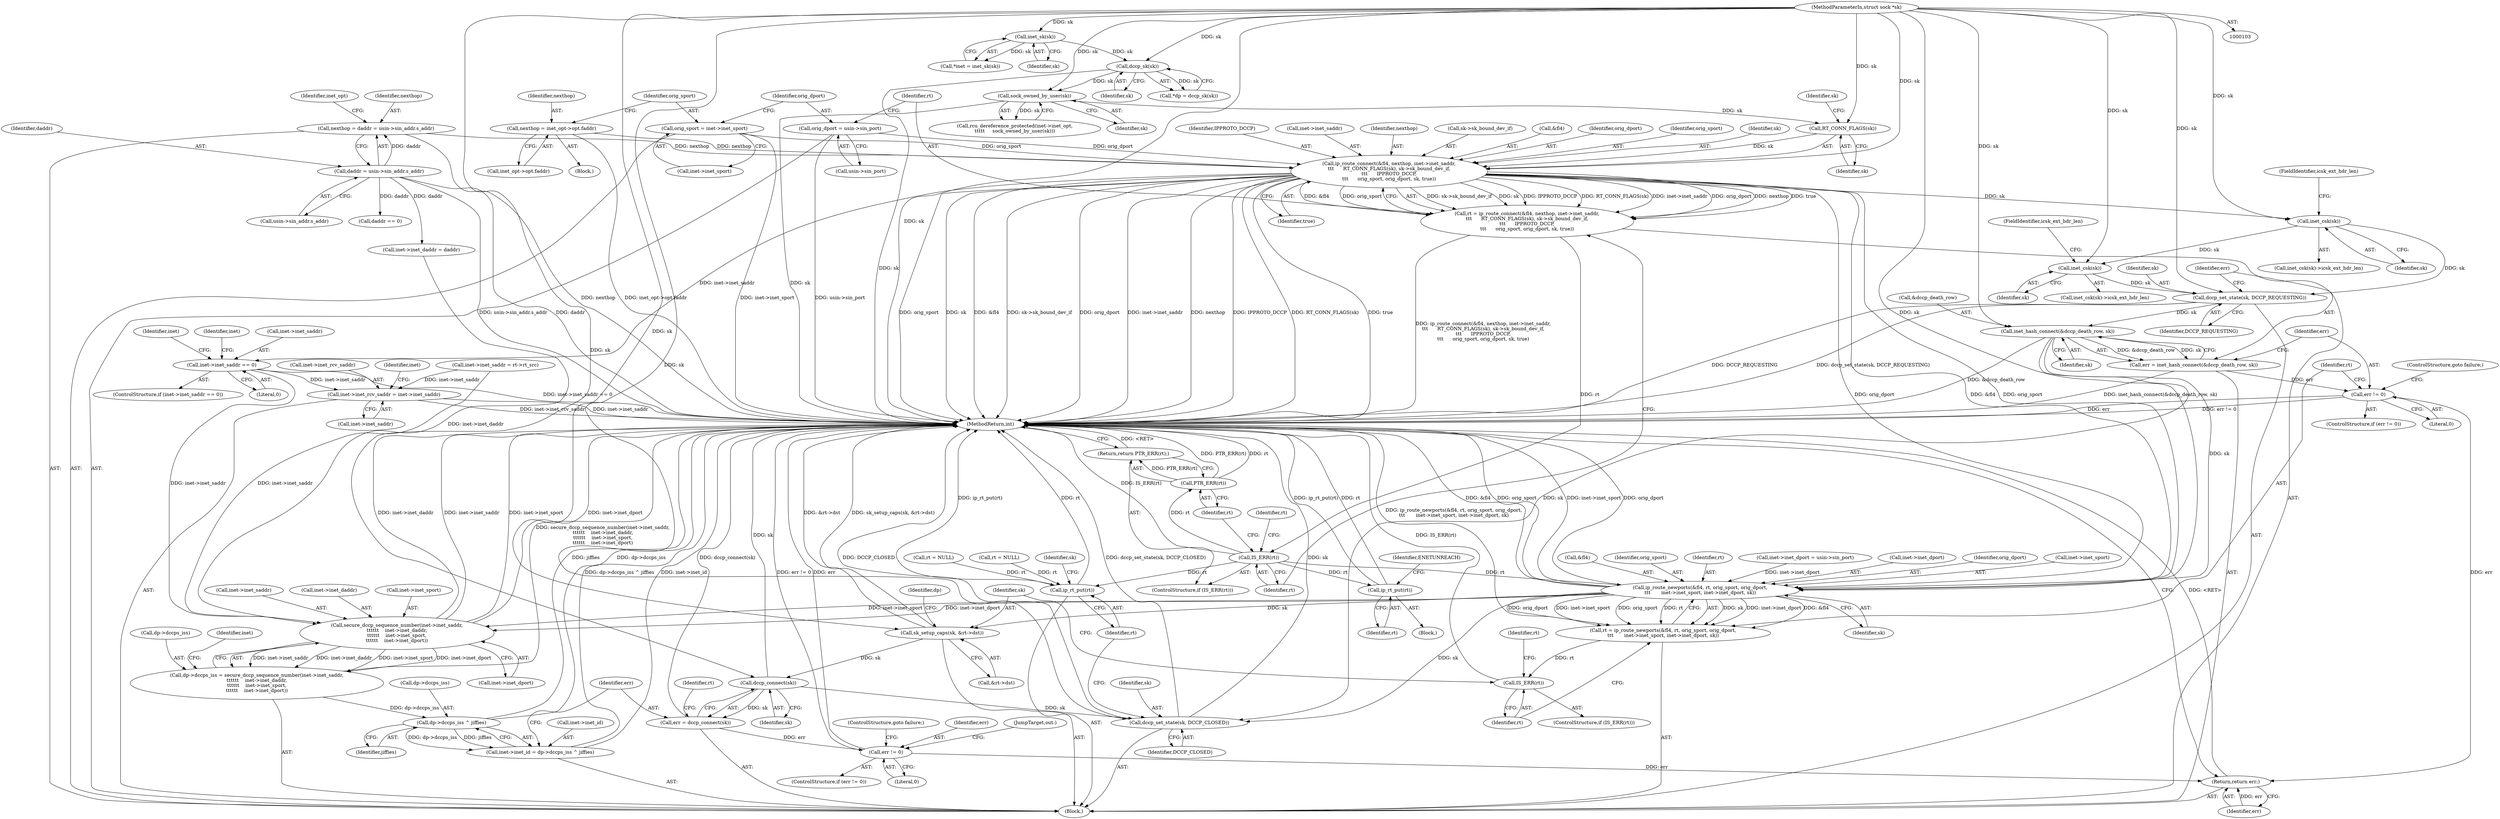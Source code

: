 digraph "0_linux_f6d8bd051c391c1c0458a30b2a7abcd939329259@API" {
"1000208" [label="(Call,ip_route_connect(&fl4, nexthop, inet->inet_saddr,\n\t\t\t      RT_CONN_FLAGS(sk), sk->sk_bound_dev_if,\n\t\t\t      IPPROTO_DCCP,\n\t\t\t      orig_sport, orig_dport, sk, true))"];
"1000189" [label="(Call,nexthop = inet_opt->opt.faddr)"];
"1000154" [label="(Call,nexthop = daddr = usin->sin_addr.s_addr)"];
"1000156" [label="(Call,daddr = usin->sin_addr.s_addr)"];
"1000215" [label="(Call,RT_CONN_FLAGS(sk))"];
"1000169" [label="(Call,sock_owned_by_user(sk))"];
"1000122" [label="(Call,dccp_sk(sk))"];
"1000117" [label="(Call,inet_sk(sk))"];
"1000104" [label="(MethodParameterIn,struct sock *sk)"];
"1000196" [label="(Call,orig_sport = inet->inet_sport)"];
"1000201" [label="(Call,orig_dport = usin->sin_port)"];
"1000206" [label="(Call,rt = ip_route_connect(&fl4, nexthop, inet->inet_saddr,\n\t\t\t      RT_CONN_FLAGS(sk), sk->sk_bound_dev_if,\n\t\t\t      IPPROTO_DCCP,\n\t\t\t      orig_sport, orig_dport, sk, true))"];
"1000226" [label="(Call,IS_ERR(rt))"];
"1000229" [label="(Call,PTR_ERR(rt))"];
"1000228" [label="(Return,return PTR_ERR(rt);)"];
"1000240" [label="(Call,ip_rt_put(rt))"];
"1000327" [label="(Call,ip_route_newports(&fl4, rt, orig_sport, orig_dport,\n\t\t\t       inet->inet_sport, inet->inet_dport, sk))"];
"1000325" [label="(Call,rt = ip_route_newports(&fl4, rt, orig_sport, orig_dport,\n\t\t\t       inet->inet_sport, inet->inet_dport, sk))"];
"1000341" [label="(Call,IS_ERR(rt))"];
"1000348" [label="(Call,sk_setup_caps(sk, &rt->dst))"];
"1000382" [label="(Call,dccp_connect(sk))"];
"1000380" [label="(Call,err = dccp_connect(sk))"];
"1000388" [label="(Call,err != 0)"];
"1000393" [label="(Return,return err;)"];
"1000396" [label="(Call,dccp_set_state(sk, DCCP_CLOSED))"];
"1000358" [label="(Call,secure_dccp_sequence_number(inet->inet_saddr,\n\t\t\t\t\t\t    inet->inet_daddr,\n\t\t\t\t\t\t    inet->inet_sport,\n\t\t\t\t\t\t    inet->inet_dport))"];
"1000354" [label="(Call,dp->dccps_iss = secure_dccp_sequence_number(inet->inet_saddr,\n\t\t\t\t\t\t    inet->inet_daddr,\n\t\t\t\t\t\t    inet->inet_sport,\n\t\t\t\t\t\t    inet->inet_dport))"];
"1000375" [label="(Call,dp->dccps_iss ^ jiffies)"];
"1000371" [label="(Call,inet->inet_id = dp->dccps_iss ^ jiffies)"];
"1000399" [label="(Call,ip_rt_put(rt))"];
"1000262" [label="(Call,inet->inet_saddr == 0)"];
"1000274" [label="(Call,inet->inet_rcv_saddr = inet->inet_saddr)"];
"1000295" [label="(Call,inet_csk(sk))"];
"1000303" [label="(Call,inet_csk(sk))"];
"1000311" [label="(Call,dccp_set_state(sk, DCCP_REQUESTING))"];
"1000316" [label="(Call,inet_hash_connect(&dccp_death_row, sk))"];
"1000314" [label="(Call,err = inet_hash_connect(&dccp_death_row, sk))"];
"1000321" [label="(Call,err != 0)"];
"1000326" [label="(Identifier,rt)"];
"1000385" [label="(Identifier,rt)"];
"1000349" [label="(Identifier,sk)"];
"1000220" [label="(Identifier,IPPROTO_DCCP)"];
"1000315" [label="(Identifier,err)"];
"1000311" [label="(Call,dccp_set_state(sk, DCCP_REQUESTING))"];
"1000362" [label="(Call,inet->inet_daddr)"];
"1000314" [label="(Call,err = inet_hash_connect(&dccp_death_row, sk))"];
"1000212" [label="(Call,inet->inet_saddr)"];
"1000381" [label="(Identifier,err)"];
"1000373" [label="(Identifier,inet)"];
"1000380" [label="(Call,err = dccp_connect(sk))"];
"1000117" [label="(Call,inet_sk(sk))"];
"1000156" [label="(Call,daddr = usin->sin_addr.s_addr)"];
"1000118" [label="(Identifier,sk)"];
"1000390" [label="(Literal,0)"];
"1000211" [label="(Identifier,nexthop)"];
"1000217" [label="(Call,sk->sk_bound_dev_if)"];
"1000240" [label="(Call,ip_rt_put(rt))"];
"1000344" [label="(Call,rt = NULL)"];
"1000304" [label="(Identifier,sk)"];
"1000228" [label="(Return,return PTR_ERR(rt);)"];
"1000275" [label="(Call,inet->inet_rcv_saddr)"];
"1000241" [label="(Identifier,rt)"];
"1000154" [label="(Call,nexthop = daddr = usin->sin_addr.s_addr)"];
"1000115" [label="(Call,*inet = inet_sk(sk))"];
"1000170" [label="(Identifier,sk)"];
"1000313" [label="(Identifier,DCCP_REQUESTING)"];
"1000209" [label="(Call,&fl4)"];
"1000234" [label="(Identifier,rt)"];
"1000356" [label="(Identifier,dp)"];
"1000328" [label="(Call,&fl4)"];
"1000379" [label="(Identifier,jiffies)"];
"1000123" [label="(Identifier,sk)"];
"1000227" [label="(Identifier,rt)"];
"1000325" [label="(Call,rt = ip_route_newports(&fl4, rt, orig_sport, orig_dport,\n\t\t\t       inet->inet_sport, inet->inet_dport, sk))"];
"1000321" [label="(Call,err != 0)"];
"1000319" [label="(Identifier,sk)"];
"1000297" [label="(FieldIdentifier,icsk_ext_hdr_len)"];
"1000331" [label="(Identifier,orig_sport)"];
"1000398" [label="(Identifier,DCCP_CLOSED)"];
"1000371" [label="(Call,inet->inet_id = dp->dccps_iss ^ jiffies)"];
"1000215" [label="(Call,RT_CONN_FLAGS(sk))"];
"1000206" [label="(Call,rt = ip_route_connect(&fl4, nexthop, inet->inet_saddr,\n\t\t\t      RT_CONN_FLAGS(sk), sk->sk_bound_dev_if,\n\t\t\t      IPPROTO_DCCP,\n\t\t\t      orig_sport, orig_dport, sk, true))"];
"1000323" [label="(Literal,0)"];
"1000189" [label="(Call,nexthop = inet_opt->opt.faddr)"];
"1000340" [label="(ControlStructure,if (IS_ERR(rt)))"];
"1000120" [label="(Call,*dp = dccp_sk(sk))"];
"1000164" [label="(Identifier,inet_opt)"];
"1000216" [label="(Identifier,sk)"];
"1000169" [label="(Call,sock_owned_by_user(sk))"];
"1000375" [label="(Call,dp->dccps_iss ^ jiffies)"];
"1000341" [label="(Call,IS_ERR(rt))"];
"1000244" [label="(Identifier,ENETUNREACH)"];
"1000400" [label="(Identifier,rt)"];
"1000383" [label="(Identifier,sk)"];
"1000226" [label="(Call,IS_ERR(rt))"];
"1000365" [label="(Call,inet->inet_sport)"];
"1000263" [label="(Call,inet->inet_saddr)"];
"1000288" [label="(Call,inet->inet_daddr = daddr)"];
"1000296" [label="(Identifier,sk)"];
"1000348" [label="(Call,sk_setup_caps(sk, &rt->dst))"];
"1000387" [label="(ControlStructure,if (err != 0))"];
"1000224" [label="(Identifier,true)"];
"1000330" [label="(Identifier,rt)"];
"1000345" [label="(Identifier,rt)"];
"1000122" [label="(Call,dccp_sk(sk))"];
"1000281" [label="(Call,inet->inet_dport = usin->sin_port)"];
"1000294" [label="(Call,inet_csk(sk)->icsk_ext_hdr_len)"];
"1000372" [label="(Call,inet->inet_id)"];
"1000222" [label="(Identifier,orig_dport)"];
"1000155" [label="(Identifier,nexthop)"];
"1000157" [label="(Identifier,daddr)"];
"1000104" [label="(MethodParameterIn,struct sock *sk)"];
"1000303" [label="(Call,inet_csk(sk))"];
"1000305" [label="(FieldIdentifier,icsk_ext_hdr_len)"];
"1000190" [label="(Identifier,nexthop)"];
"1000359" [label="(Call,inet->inet_saddr)"];
"1000354" [label="(Call,dp->dccps_iss = secure_dccp_sequence_number(inet->inet_saddr,\n\t\t\t\t\t\t    inet->inet_daddr,\n\t\t\t\t\t\t    inet->inet_sport,\n\t\t\t\t\t\t    inet->inet_dport))"];
"1000230" [label="(Identifier,rt)"];
"1000393" [label="(Return,return err;)"];
"1000183" [label="(Call,daddr == 0)"];
"1000376" [label="(Call,dp->dccps_iss)"];
"1000320" [label="(ControlStructure,if (err != 0))"];
"1000107" [label="(Block,)"];
"1000269" [label="(Identifier,inet)"];
"1000358" [label="(Call,secure_dccp_sequence_number(inet->inet_saddr,\n\t\t\t\t\t\t    inet->inet_daddr,\n\t\t\t\t\t\t    inet->inet_sport,\n\t\t\t\t\t\t    inet->inet_dport))"];
"1000283" [label="(Identifier,inet)"];
"1000368" [label="(Call,inet->inet_dport)"];
"1000274" [label="(Call,inet->inet_rcv_saddr = inet->inet_saddr)"];
"1000276" [label="(Identifier,inet)"];
"1000317" [label="(Call,&dccp_death_row)"];
"1000336" [label="(Call,inet->inet_dport)"];
"1000394" [label="(Identifier,err)"];
"1000158" [label="(Call,usin->sin_addr.s_addr)"];
"1000208" [label="(Call,ip_route_connect(&fl4, nexthop, inet->inet_saddr,\n\t\t\t      RT_CONN_FLAGS(sk), sk->sk_bound_dev_if,\n\t\t\t      IPPROTO_DCCP,\n\t\t\t      orig_sport, orig_dport, sk, true))"];
"1000262" [label="(Call,inet->inet_saddr == 0)"];
"1000403" [label="(Identifier,sk)"];
"1000389" [label="(Identifier,err)"];
"1000384" [label="(Call,rt = NULL)"];
"1000342" [label="(Identifier,rt)"];
"1000392" [label="(JumpTarget,out:)"];
"1000324" [label="(ControlStructure,goto failure;)"];
"1000327" [label="(Call,ip_route_newports(&fl4, rt, orig_sport, orig_dport,\n\t\t\t       inet->inet_sport, inet->inet_dport, sk))"];
"1000278" [label="(Call,inet->inet_saddr)"];
"1000197" [label="(Identifier,orig_sport)"];
"1000388" [label="(Call,err != 0)"];
"1000382" [label="(Call,dccp_connect(sk))"];
"1000198" [label="(Call,inet->inet_sport)"];
"1000196" [label="(Call,orig_sport = inet->inet_sport)"];
"1000355" [label="(Call,dp->dccps_iss)"];
"1000316" [label="(Call,inet_hash_connect(&dccp_death_row, sk))"];
"1000221" [label="(Identifier,orig_sport)"];
"1000267" [label="(Call,inet->inet_saddr = rt->rt_src)"];
"1000191" [label="(Call,inet_opt->opt.faddr)"];
"1000223" [label="(Identifier,sk)"];
"1000332" [label="(Identifier,orig_dport)"];
"1000225" [label="(ControlStructure,if (IS_ERR(rt)))"];
"1000295" [label="(Call,inet_csk(sk))"];
"1000165" [label="(Call,rcu_dereference_protected(inet->inet_opt,\n\t\t\t\t\t     sock_owned_by_user(sk)))"];
"1000203" [label="(Call,usin->sin_port)"];
"1000391" [label="(ControlStructure,goto failure;)"];
"1000312" [label="(Identifier,sk)"];
"1000396" [label="(Call,dccp_set_state(sk, DCCP_CLOSED))"];
"1000229" [label="(Call,PTR_ERR(rt))"];
"1000266" [label="(Literal,0)"];
"1000207" [label="(Identifier,rt)"];
"1000322" [label="(Identifier,err)"];
"1000397" [label="(Identifier,sk)"];
"1000202" [label="(Identifier,orig_dport)"];
"1000350" [label="(Call,&rt->dst)"];
"1000399" [label="(Call,ip_rt_put(rt))"];
"1000201" [label="(Call,orig_dport = usin->sin_port)"];
"1000412" [label="(MethodReturn,int)"];
"1000261" [label="(ControlStructure,if (inet->inet_saddr == 0))"];
"1000218" [label="(Identifier,sk)"];
"1000333" [label="(Call,inet->inet_sport)"];
"1000339" [label="(Identifier,sk)"];
"1000302" [label="(Call,inet_csk(sk)->icsk_ext_hdr_len)"];
"1000239" [label="(Block,)"];
"1000181" [label="(Block,)"];
"1000208" -> "1000206"  [label="AST: "];
"1000208" -> "1000224"  [label="CFG: "];
"1000209" -> "1000208"  [label="AST: "];
"1000211" -> "1000208"  [label="AST: "];
"1000212" -> "1000208"  [label="AST: "];
"1000215" -> "1000208"  [label="AST: "];
"1000217" -> "1000208"  [label="AST: "];
"1000220" -> "1000208"  [label="AST: "];
"1000221" -> "1000208"  [label="AST: "];
"1000222" -> "1000208"  [label="AST: "];
"1000223" -> "1000208"  [label="AST: "];
"1000224" -> "1000208"  [label="AST: "];
"1000206" -> "1000208"  [label="CFG: "];
"1000208" -> "1000412"  [label="DDG: orig_sport"];
"1000208" -> "1000412"  [label="DDG: sk"];
"1000208" -> "1000412"  [label="DDG: &fl4"];
"1000208" -> "1000412"  [label="DDG: sk->sk_bound_dev_if"];
"1000208" -> "1000412"  [label="DDG: orig_dport"];
"1000208" -> "1000412"  [label="DDG: inet->inet_saddr"];
"1000208" -> "1000412"  [label="DDG: nexthop"];
"1000208" -> "1000412"  [label="DDG: IPPROTO_DCCP"];
"1000208" -> "1000412"  [label="DDG: RT_CONN_FLAGS(sk)"];
"1000208" -> "1000412"  [label="DDG: true"];
"1000208" -> "1000206"  [label="DDG: sk->sk_bound_dev_if"];
"1000208" -> "1000206"  [label="DDG: sk"];
"1000208" -> "1000206"  [label="DDG: IPPROTO_DCCP"];
"1000208" -> "1000206"  [label="DDG: RT_CONN_FLAGS(sk)"];
"1000208" -> "1000206"  [label="DDG: inet->inet_saddr"];
"1000208" -> "1000206"  [label="DDG: orig_dport"];
"1000208" -> "1000206"  [label="DDG: nexthop"];
"1000208" -> "1000206"  [label="DDG: true"];
"1000208" -> "1000206"  [label="DDG: &fl4"];
"1000208" -> "1000206"  [label="DDG: orig_sport"];
"1000189" -> "1000208"  [label="DDG: nexthop"];
"1000154" -> "1000208"  [label="DDG: nexthop"];
"1000215" -> "1000208"  [label="DDG: sk"];
"1000196" -> "1000208"  [label="DDG: orig_sport"];
"1000201" -> "1000208"  [label="DDG: orig_dport"];
"1000104" -> "1000208"  [label="DDG: sk"];
"1000208" -> "1000262"  [label="DDG: inet->inet_saddr"];
"1000208" -> "1000295"  [label="DDG: sk"];
"1000208" -> "1000327"  [label="DDG: &fl4"];
"1000208" -> "1000327"  [label="DDG: orig_sport"];
"1000208" -> "1000327"  [label="DDG: orig_dport"];
"1000189" -> "1000181"  [label="AST: "];
"1000189" -> "1000191"  [label="CFG: "];
"1000190" -> "1000189"  [label="AST: "];
"1000191" -> "1000189"  [label="AST: "];
"1000197" -> "1000189"  [label="CFG: "];
"1000189" -> "1000412"  [label="DDG: inet_opt->opt.faddr"];
"1000154" -> "1000107"  [label="AST: "];
"1000154" -> "1000156"  [label="CFG: "];
"1000155" -> "1000154"  [label="AST: "];
"1000156" -> "1000154"  [label="AST: "];
"1000164" -> "1000154"  [label="CFG: "];
"1000154" -> "1000412"  [label="DDG: nexthop"];
"1000156" -> "1000154"  [label="DDG: daddr"];
"1000156" -> "1000158"  [label="CFG: "];
"1000157" -> "1000156"  [label="AST: "];
"1000158" -> "1000156"  [label="AST: "];
"1000156" -> "1000412"  [label="DDG: daddr"];
"1000156" -> "1000412"  [label="DDG: usin->sin_addr.s_addr"];
"1000156" -> "1000183"  [label="DDG: daddr"];
"1000156" -> "1000288"  [label="DDG: daddr"];
"1000215" -> "1000216"  [label="CFG: "];
"1000216" -> "1000215"  [label="AST: "];
"1000218" -> "1000215"  [label="CFG: "];
"1000169" -> "1000215"  [label="DDG: sk"];
"1000104" -> "1000215"  [label="DDG: sk"];
"1000169" -> "1000165"  [label="AST: "];
"1000169" -> "1000170"  [label="CFG: "];
"1000170" -> "1000169"  [label="AST: "];
"1000165" -> "1000169"  [label="CFG: "];
"1000169" -> "1000412"  [label="DDG: sk"];
"1000169" -> "1000165"  [label="DDG: sk"];
"1000122" -> "1000169"  [label="DDG: sk"];
"1000104" -> "1000169"  [label="DDG: sk"];
"1000122" -> "1000120"  [label="AST: "];
"1000122" -> "1000123"  [label="CFG: "];
"1000123" -> "1000122"  [label="AST: "];
"1000120" -> "1000122"  [label="CFG: "];
"1000122" -> "1000412"  [label="DDG: sk"];
"1000122" -> "1000120"  [label="DDG: sk"];
"1000117" -> "1000122"  [label="DDG: sk"];
"1000104" -> "1000122"  [label="DDG: sk"];
"1000117" -> "1000115"  [label="AST: "];
"1000117" -> "1000118"  [label="CFG: "];
"1000118" -> "1000117"  [label="AST: "];
"1000115" -> "1000117"  [label="CFG: "];
"1000117" -> "1000115"  [label="DDG: sk"];
"1000104" -> "1000117"  [label="DDG: sk"];
"1000104" -> "1000103"  [label="AST: "];
"1000104" -> "1000412"  [label="DDG: sk"];
"1000104" -> "1000295"  [label="DDG: sk"];
"1000104" -> "1000303"  [label="DDG: sk"];
"1000104" -> "1000311"  [label="DDG: sk"];
"1000104" -> "1000316"  [label="DDG: sk"];
"1000104" -> "1000327"  [label="DDG: sk"];
"1000104" -> "1000348"  [label="DDG: sk"];
"1000104" -> "1000382"  [label="DDG: sk"];
"1000104" -> "1000396"  [label="DDG: sk"];
"1000196" -> "1000107"  [label="AST: "];
"1000196" -> "1000198"  [label="CFG: "];
"1000197" -> "1000196"  [label="AST: "];
"1000198" -> "1000196"  [label="AST: "];
"1000202" -> "1000196"  [label="CFG: "];
"1000196" -> "1000412"  [label="DDG: inet->inet_sport"];
"1000201" -> "1000107"  [label="AST: "];
"1000201" -> "1000203"  [label="CFG: "];
"1000202" -> "1000201"  [label="AST: "];
"1000203" -> "1000201"  [label="AST: "];
"1000207" -> "1000201"  [label="CFG: "];
"1000201" -> "1000412"  [label="DDG: usin->sin_port"];
"1000206" -> "1000107"  [label="AST: "];
"1000207" -> "1000206"  [label="AST: "];
"1000227" -> "1000206"  [label="CFG: "];
"1000206" -> "1000412"  [label="DDG: ip_route_connect(&fl4, nexthop, inet->inet_saddr,\n\t\t\t      RT_CONN_FLAGS(sk), sk->sk_bound_dev_if,\n\t\t\t      IPPROTO_DCCP,\n\t\t\t      orig_sport, orig_dport, sk, true)"];
"1000206" -> "1000226"  [label="DDG: rt"];
"1000226" -> "1000225"  [label="AST: "];
"1000226" -> "1000227"  [label="CFG: "];
"1000227" -> "1000226"  [label="AST: "];
"1000230" -> "1000226"  [label="CFG: "];
"1000234" -> "1000226"  [label="CFG: "];
"1000226" -> "1000412"  [label="DDG: IS_ERR(rt)"];
"1000226" -> "1000229"  [label="DDG: rt"];
"1000226" -> "1000240"  [label="DDG: rt"];
"1000226" -> "1000327"  [label="DDG: rt"];
"1000226" -> "1000399"  [label="DDG: rt"];
"1000229" -> "1000228"  [label="AST: "];
"1000229" -> "1000230"  [label="CFG: "];
"1000230" -> "1000229"  [label="AST: "];
"1000228" -> "1000229"  [label="CFG: "];
"1000229" -> "1000412"  [label="DDG: PTR_ERR(rt)"];
"1000229" -> "1000412"  [label="DDG: rt"];
"1000229" -> "1000228"  [label="DDG: PTR_ERR(rt)"];
"1000228" -> "1000225"  [label="AST: "];
"1000412" -> "1000228"  [label="CFG: "];
"1000228" -> "1000412"  [label="DDG: <RET>"];
"1000240" -> "1000239"  [label="AST: "];
"1000240" -> "1000241"  [label="CFG: "];
"1000241" -> "1000240"  [label="AST: "];
"1000244" -> "1000240"  [label="CFG: "];
"1000240" -> "1000412"  [label="DDG: ip_rt_put(rt)"];
"1000240" -> "1000412"  [label="DDG: rt"];
"1000327" -> "1000325"  [label="AST: "];
"1000327" -> "1000339"  [label="CFG: "];
"1000328" -> "1000327"  [label="AST: "];
"1000330" -> "1000327"  [label="AST: "];
"1000331" -> "1000327"  [label="AST: "];
"1000332" -> "1000327"  [label="AST: "];
"1000333" -> "1000327"  [label="AST: "];
"1000336" -> "1000327"  [label="AST: "];
"1000339" -> "1000327"  [label="AST: "];
"1000325" -> "1000327"  [label="CFG: "];
"1000327" -> "1000412"  [label="DDG: orig_sport"];
"1000327" -> "1000412"  [label="DDG: inet->inet_sport"];
"1000327" -> "1000412"  [label="DDG: orig_dport"];
"1000327" -> "1000412"  [label="DDG: &fl4"];
"1000327" -> "1000325"  [label="DDG: sk"];
"1000327" -> "1000325"  [label="DDG: inet->inet_dport"];
"1000327" -> "1000325"  [label="DDG: &fl4"];
"1000327" -> "1000325"  [label="DDG: orig_dport"];
"1000327" -> "1000325"  [label="DDG: inet->inet_sport"];
"1000327" -> "1000325"  [label="DDG: orig_sport"];
"1000327" -> "1000325"  [label="DDG: rt"];
"1000281" -> "1000327"  [label="DDG: inet->inet_dport"];
"1000316" -> "1000327"  [label="DDG: sk"];
"1000327" -> "1000348"  [label="DDG: sk"];
"1000327" -> "1000358"  [label="DDG: inet->inet_sport"];
"1000327" -> "1000358"  [label="DDG: inet->inet_dport"];
"1000327" -> "1000396"  [label="DDG: sk"];
"1000325" -> "1000107"  [label="AST: "];
"1000326" -> "1000325"  [label="AST: "];
"1000342" -> "1000325"  [label="CFG: "];
"1000325" -> "1000412"  [label="DDG: ip_route_newports(&fl4, rt, orig_sport, orig_dport,\n\t\t\t       inet->inet_sport, inet->inet_dport, sk)"];
"1000325" -> "1000341"  [label="DDG: rt"];
"1000341" -> "1000340"  [label="AST: "];
"1000341" -> "1000342"  [label="CFG: "];
"1000342" -> "1000341"  [label="AST: "];
"1000345" -> "1000341"  [label="CFG: "];
"1000349" -> "1000341"  [label="CFG: "];
"1000341" -> "1000412"  [label="DDG: IS_ERR(rt)"];
"1000348" -> "1000107"  [label="AST: "];
"1000348" -> "1000350"  [label="CFG: "];
"1000349" -> "1000348"  [label="AST: "];
"1000350" -> "1000348"  [label="AST: "];
"1000356" -> "1000348"  [label="CFG: "];
"1000348" -> "1000412"  [label="DDG: sk_setup_caps(sk, &rt->dst)"];
"1000348" -> "1000412"  [label="DDG: &rt->dst"];
"1000348" -> "1000382"  [label="DDG: sk"];
"1000382" -> "1000380"  [label="AST: "];
"1000382" -> "1000383"  [label="CFG: "];
"1000383" -> "1000382"  [label="AST: "];
"1000380" -> "1000382"  [label="CFG: "];
"1000382" -> "1000412"  [label="DDG: sk"];
"1000382" -> "1000380"  [label="DDG: sk"];
"1000382" -> "1000396"  [label="DDG: sk"];
"1000380" -> "1000107"  [label="AST: "];
"1000381" -> "1000380"  [label="AST: "];
"1000385" -> "1000380"  [label="CFG: "];
"1000380" -> "1000412"  [label="DDG: dccp_connect(sk)"];
"1000380" -> "1000388"  [label="DDG: err"];
"1000388" -> "1000387"  [label="AST: "];
"1000388" -> "1000390"  [label="CFG: "];
"1000389" -> "1000388"  [label="AST: "];
"1000390" -> "1000388"  [label="AST: "];
"1000391" -> "1000388"  [label="CFG: "];
"1000392" -> "1000388"  [label="CFG: "];
"1000388" -> "1000412"  [label="DDG: err"];
"1000388" -> "1000412"  [label="DDG: err != 0"];
"1000388" -> "1000393"  [label="DDG: err"];
"1000393" -> "1000107"  [label="AST: "];
"1000393" -> "1000394"  [label="CFG: "];
"1000394" -> "1000393"  [label="AST: "];
"1000412" -> "1000393"  [label="CFG: "];
"1000393" -> "1000412"  [label="DDG: <RET>"];
"1000394" -> "1000393"  [label="DDG: err"];
"1000321" -> "1000393"  [label="DDG: err"];
"1000396" -> "1000107"  [label="AST: "];
"1000396" -> "1000398"  [label="CFG: "];
"1000397" -> "1000396"  [label="AST: "];
"1000398" -> "1000396"  [label="AST: "];
"1000400" -> "1000396"  [label="CFG: "];
"1000396" -> "1000412"  [label="DDG: dccp_set_state(sk, DCCP_CLOSED)"];
"1000396" -> "1000412"  [label="DDG: sk"];
"1000396" -> "1000412"  [label="DDG: DCCP_CLOSED"];
"1000316" -> "1000396"  [label="DDG: sk"];
"1000358" -> "1000354"  [label="AST: "];
"1000358" -> "1000368"  [label="CFG: "];
"1000359" -> "1000358"  [label="AST: "];
"1000362" -> "1000358"  [label="AST: "];
"1000365" -> "1000358"  [label="AST: "];
"1000368" -> "1000358"  [label="AST: "];
"1000354" -> "1000358"  [label="CFG: "];
"1000358" -> "1000412"  [label="DDG: inet->inet_sport"];
"1000358" -> "1000412"  [label="DDG: inet->inet_dport"];
"1000358" -> "1000412"  [label="DDG: inet->inet_daddr"];
"1000358" -> "1000412"  [label="DDG: inet->inet_saddr"];
"1000358" -> "1000354"  [label="DDG: inet->inet_saddr"];
"1000358" -> "1000354"  [label="DDG: inet->inet_daddr"];
"1000358" -> "1000354"  [label="DDG: inet->inet_sport"];
"1000358" -> "1000354"  [label="DDG: inet->inet_dport"];
"1000267" -> "1000358"  [label="DDG: inet->inet_saddr"];
"1000262" -> "1000358"  [label="DDG: inet->inet_saddr"];
"1000288" -> "1000358"  [label="DDG: inet->inet_daddr"];
"1000354" -> "1000107"  [label="AST: "];
"1000355" -> "1000354"  [label="AST: "];
"1000373" -> "1000354"  [label="CFG: "];
"1000354" -> "1000412"  [label="DDG: secure_dccp_sequence_number(inet->inet_saddr,\n\t\t\t\t\t\t    inet->inet_daddr,\n\t\t\t\t\t\t    inet->inet_sport,\n\t\t\t\t\t\t    inet->inet_dport)"];
"1000354" -> "1000375"  [label="DDG: dp->dccps_iss"];
"1000375" -> "1000371"  [label="AST: "];
"1000375" -> "1000379"  [label="CFG: "];
"1000376" -> "1000375"  [label="AST: "];
"1000379" -> "1000375"  [label="AST: "];
"1000371" -> "1000375"  [label="CFG: "];
"1000375" -> "1000412"  [label="DDG: dp->dccps_iss"];
"1000375" -> "1000412"  [label="DDG: jiffies"];
"1000375" -> "1000371"  [label="DDG: dp->dccps_iss"];
"1000375" -> "1000371"  [label="DDG: jiffies"];
"1000371" -> "1000107"  [label="AST: "];
"1000372" -> "1000371"  [label="AST: "];
"1000381" -> "1000371"  [label="CFG: "];
"1000371" -> "1000412"  [label="DDG: dp->dccps_iss ^ jiffies"];
"1000371" -> "1000412"  [label="DDG: inet->inet_id"];
"1000399" -> "1000107"  [label="AST: "];
"1000399" -> "1000400"  [label="CFG: "];
"1000400" -> "1000399"  [label="AST: "];
"1000403" -> "1000399"  [label="CFG: "];
"1000399" -> "1000412"  [label="DDG: rt"];
"1000399" -> "1000412"  [label="DDG: ip_rt_put(rt)"];
"1000344" -> "1000399"  [label="DDG: rt"];
"1000384" -> "1000399"  [label="DDG: rt"];
"1000262" -> "1000261"  [label="AST: "];
"1000262" -> "1000266"  [label="CFG: "];
"1000263" -> "1000262"  [label="AST: "];
"1000266" -> "1000262"  [label="AST: "];
"1000269" -> "1000262"  [label="CFG: "];
"1000276" -> "1000262"  [label="CFG: "];
"1000262" -> "1000412"  [label="DDG: inet->inet_saddr == 0"];
"1000262" -> "1000274"  [label="DDG: inet->inet_saddr"];
"1000274" -> "1000107"  [label="AST: "];
"1000274" -> "1000278"  [label="CFG: "];
"1000275" -> "1000274"  [label="AST: "];
"1000278" -> "1000274"  [label="AST: "];
"1000283" -> "1000274"  [label="CFG: "];
"1000274" -> "1000412"  [label="DDG: inet->inet_rcv_saddr"];
"1000274" -> "1000412"  [label="DDG: inet->inet_saddr"];
"1000267" -> "1000274"  [label="DDG: inet->inet_saddr"];
"1000295" -> "1000294"  [label="AST: "];
"1000295" -> "1000296"  [label="CFG: "];
"1000296" -> "1000295"  [label="AST: "];
"1000297" -> "1000295"  [label="CFG: "];
"1000295" -> "1000303"  [label="DDG: sk"];
"1000295" -> "1000311"  [label="DDG: sk"];
"1000303" -> "1000302"  [label="AST: "];
"1000303" -> "1000304"  [label="CFG: "];
"1000304" -> "1000303"  [label="AST: "];
"1000305" -> "1000303"  [label="CFG: "];
"1000303" -> "1000311"  [label="DDG: sk"];
"1000311" -> "1000107"  [label="AST: "];
"1000311" -> "1000313"  [label="CFG: "];
"1000312" -> "1000311"  [label="AST: "];
"1000313" -> "1000311"  [label="AST: "];
"1000315" -> "1000311"  [label="CFG: "];
"1000311" -> "1000412"  [label="DDG: DCCP_REQUESTING"];
"1000311" -> "1000412"  [label="DDG: dccp_set_state(sk, DCCP_REQUESTING)"];
"1000311" -> "1000316"  [label="DDG: sk"];
"1000316" -> "1000314"  [label="AST: "];
"1000316" -> "1000319"  [label="CFG: "];
"1000317" -> "1000316"  [label="AST: "];
"1000319" -> "1000316"  [label="AST: "];
"1000314" -> "1000316"  [label="CFG: "];
"1000316" -> "1000412"  [label="DDG: &dccp_death_row"];
"1000316" -> "1000314"  [label="DDG: &dccp_death_row"];
"1000316" -> "1000314"  [label="DDG: sk"];
"1000314" -> "1000107"  [label="AST: "];
"1000315" -> "1000314"  [label="AST: "];
"1000322" -> "1000314"  [label="CFG: "];
"1000314" -> "1000412"  [label="DDG: inet_hash_connect(&dccp_death_row, sk)"];
"1000314" -> "1000321"  [label="DDG: err"];
"1000321" -> "1000320"  [label="AST: "];
"1000321" -> "1000323"  [label="CFG: "];
"1000322" -> "1000321"  [label="AST: "];
"1000323" -> "1000321"  [label="AST: "];
"1000324" -> "1000321"  [label="CFG: "];
"1000326" -> "1000321"  [label="CFG: "];
"1000321" -> "1000412"  [label="DDG: err"];
"1000321" -> "1000412"  [label="DDG: err != 0"];
}
